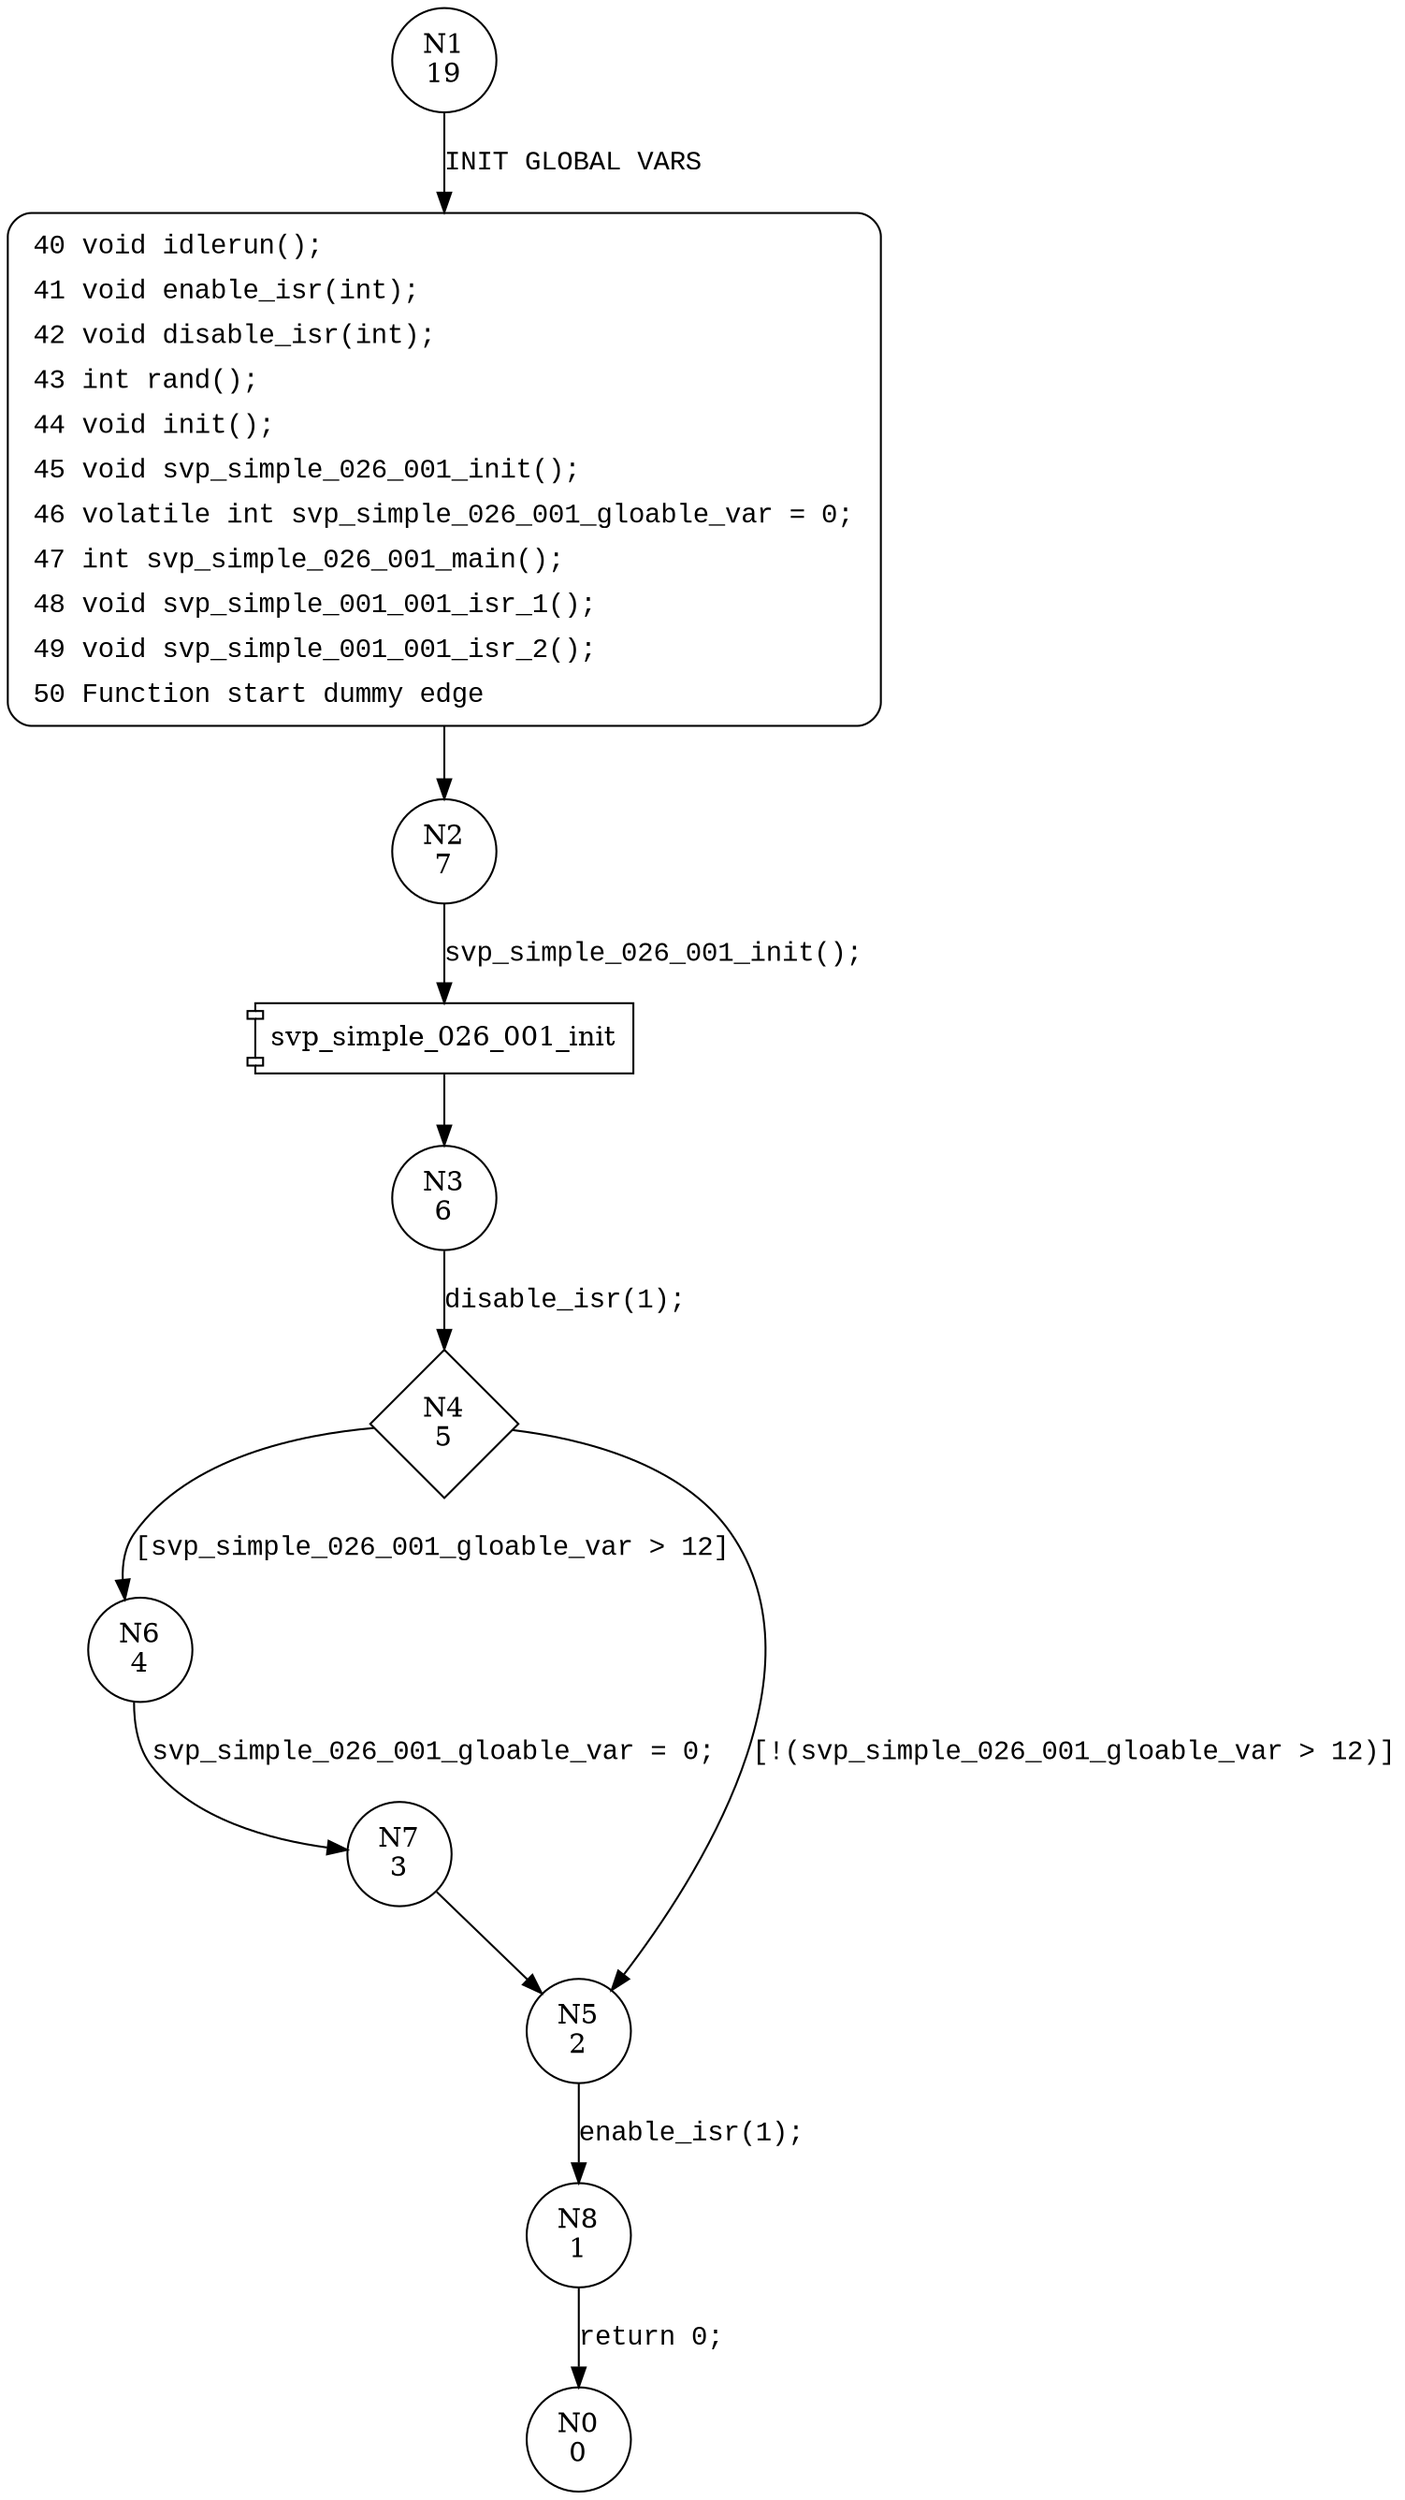 digraph svp_simple_026_001_main {
1 [shape="circle" label="N1\n19"]
40 [shape="circle" label="N40\n18"]
2 [shape="circle" label="N2\n7"]
3 [shape="circle" label="N3\n6"]
4 [shape="diamond" label="N4\n5"]
6 [shape="circle" label="N6\n4"]
5 [shape="circle" label="N5\n2"]
8 [shape="circle" label="N8\n1"]
7 [shape="circle" label="N7\n3"]
0 [shape="circle" label="N0\n0"]
40 [style="filled,bold" penwidth="1" fillcolor="white" fontname="Courier New" shape="Mrecord" label=<<table border="0" cellborder="0" cellpadding="3" bgcolor="white"><tr><td align="right">40</td><td align="left">void idlerun();</td></tr><tr><td align="right">41</td><td align="left">void enable_isr(int);</td></tr><tr><td align="right">42</td><td align="left">void disable_isr(int);</td></tr><tr><td align="right">43</td><td align="left">int rand();</td></tr><tr><td align="right">44</td><td align="left">void init();</td></tr><tr><td align="right">45</td><td align="left">void svp_simple_026_001_init();</td></tr><tr><td align="right">46</td><td align="left">volatile int svp_simple_026_001_gloable_var = 0;</td></tr><tr><td align="right">47</td><td align="left">int svp_simple_026_001_main();</td></tr><tr><td align="right">48</td><td align="left">void svp_simple_001_001_isr_1();</td></tr><tr><td align="right">49</td><td align="left">void svp_simple_001_001_isr_2();</td></tr><tr><td align="right">50</td><td align="left">Function start dummy edge</td></tr></table>>]
40 -> 2[label=""]
1 -> 40 [label="INIT GLOBAL VARS" fontname="Courier New"]
100002 [shape="component" label="svp_simple_026_001_init"]
2 -> 100002 [label="svp_simple_026_001_init();" fontname="Courier New"]
100002 -> 3 [label="" fontname="Courier New"]
4 -> 6 [label="[svp_simple_026_001_gloable_var > 12]" fontname="Courier New"]
4 -> 5 [label="[!(svp_simple_026_001_gloable_var > 12)]" fontname="Courier New"]
5 -> 8 [label="enable_isr(1);" fontname="Courier New"]
6 -> 7 [label="svp_simple_026_001_gloable_var = 0;" fontname="Courier New"]
3 -> 4 [label="disable_isr(1);" fontname="Courier New"]
8 -> 0 [label="return 0;" fontname="Courier New"]
7 -> 5 [label="" fontname="Courier New"]
}